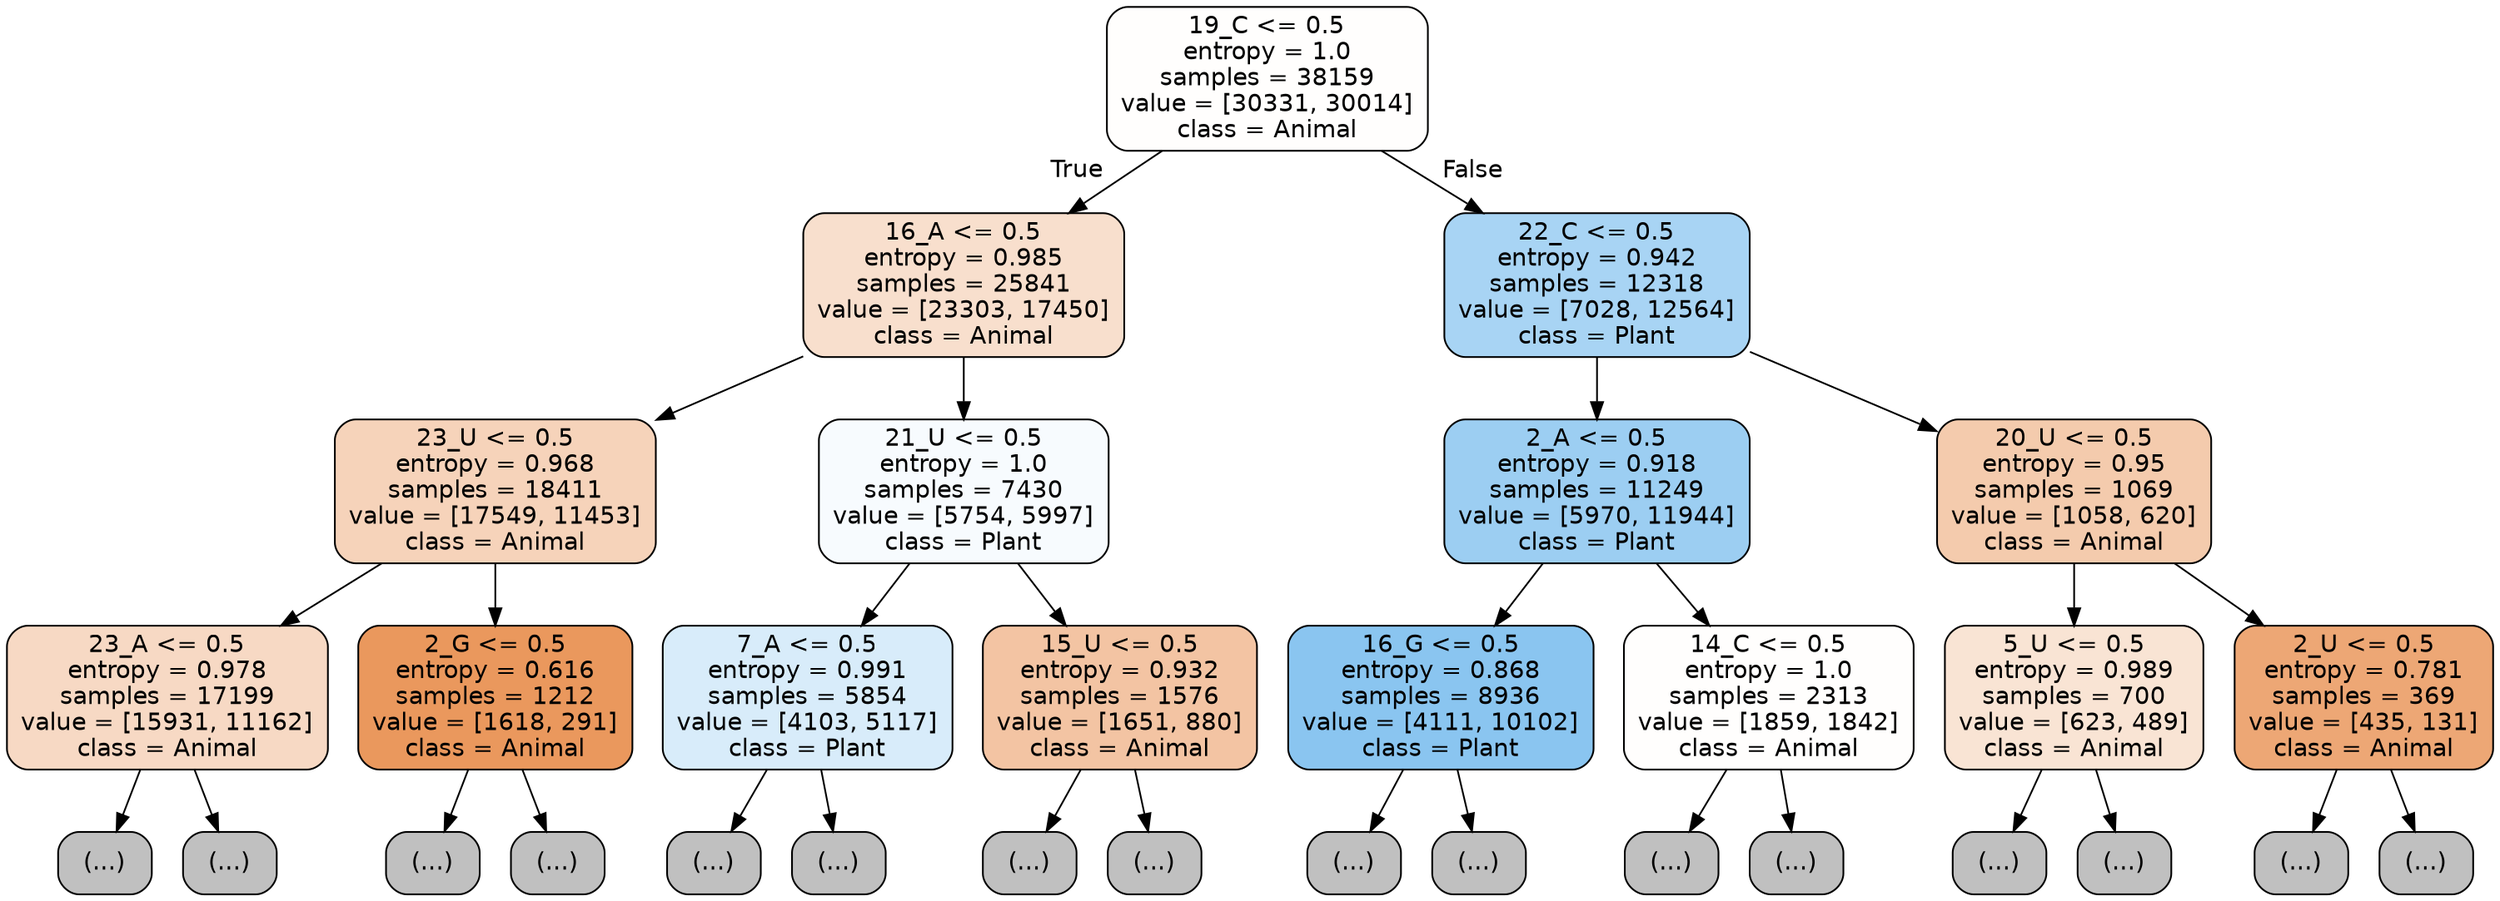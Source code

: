digraph Tree {
node [shape=box, style="filled, rounded", color="black", fontname="helvetica"] ;
edge [fontname="helvetica"] ;
0 [label="19_C <= 0.5\nentropy = 1.0\nsamples = 38159\nvalue = [30331, 30014]\nclass = Animal", fillcolor="#fffefd"] ;
1 [label="16_A <= 0.5\nentropy = 0.985\nsamples = 25841\nvalue = [23303, 17450]\nclass = Animal", fillcolor="#f8dfcd"] ;
0 -> 1 [labeldistance=2.5, labelangle=45, headlabel="True"] ;
2 [label="23_U <= 0.5\nentropy = 0.968\nsamples = 18411\nvalue = [17549, 11453]\nclass = Animal", fillcolor="#f6d3ba"] ;
1 -> 2 ;
3 [label="23_A <= 0.5\nentropy = 0.978\nsamples = 17199\nvalue = [15931, 11162]\nclass = Animal", fillcolor="#f7d9c4"] ;
2 -> 3 ;
4 [label="(...)", fillcolor="#C0C0C0"] ;
3 -> 4 ;
8831 [label="(...)", fillcolor="#C0C0C0"] ;
3 -> 8831 ;
9248 [label="2_G <= 0.5\nentropy = 0.616\nsamples = 1212\nvalue = [1618, 291]\nclass = Animal", fillcolor="#ea985d"] ;
2 -> 9248 ;
9249 [label="(...)", fillcolor="#C0C0C0"] ;
9248 -> 9249 ;
9568 [label="(...)", fillcolor="#C0C0C0"] ;
9248 -> 9568 ;
9693 [label="21_U <= 0.5\nentropy = 1.0\nsamples = 7430\nvalue = [5754, 5997]\nclass = Plant", fillcolor="#f7fbfe"] ;
1 -> 9693 ;
9694 [label="7_A <= 0.5\nentropy = 0.991\nsamples = 5854\nvalue = [4103, 5117]\nclass = Plant", fillcolor="#d8ecfa"] ;
9693 -> 9694 ;
9695 [label="(...)", fillcolor="#C0C0C0"] ;
9694 -> 9695 ;
11510 [label="(...)", fillcolor="#C0C0C0"] ;
9694 -> 11510 ;
12161 [label="15_U <= 0.5\nentropy = 0.932\nsamples = 1576\nvalue = [1651, 880]\nclass = Animal", fillcolor="#f3c4a3"] ;
9693 -> 12161 ;
12162 [label="(...)", fillcolor="#C0C0C0"] ;
12161 -> 12162 ;
12657 [label="(...)", fillcolor="#C0C0C0"] ;
12161 -> 12657 ;
12786 [label="22_C <= 0.5\nentropy = 0.942\nsamples = 12318\nvalue = [7028, 12564]\nclass = Plant", fillcolor="#a8d4f4"] ;
0 -> 12786 [labeldistance=2.5, labelangle=-45, headlabel="False"] ;
12787 [label="2_A <= 0.5\nentropy = 0.918\nsamples = 11249\nvalue = [5970, 11944]\nclass = Plant", fillcolor="#9ccef2"] ;
12786 -> 12787 ;
12788 [label="16_G <= 0.5\nentropy = 0.868\nsamples = 8936\nvalue = [4111, 10102]\nclass = Plant", fillcolor="#8ac5f0"] ;
12787 -> 12788 ;
12789 [label="(...)", fillcolor="#C0C0C0"] ;
12788 -> 12789 ;
14794 [label="(...)", fillcolor="#C0C0C0"] ;
12788 -> 14794 ;
15487 [label="14_C <= 0.5\nentropy = 1.0\nsamples = 2313\nvalue = [1859, 1842]\nclass = Animal", fillcolor="#fffefd"] ;
12787 -> 15487 ;
15488 [label="(...)", fillcolor="#C0C0C0"] ;
15487 -> 15488 ;
16161 [label="(...)", fillcolor="#C0C0C0"] ;
15487 -> 16161 ;
16346 [label="20_U <= 0.5\nentropy = 0.95\nsamples = 1069\nvalue = [1058, 620]\nclass = Animal", fillcolor="#f4cbad"] ;
12786 -> 16346 ;
16347 [label="5_U <= 0.5\nentropy = 0.989\nsamples = 700\nvalue = [623, 489]\nclass = Animal", fillcolor="#f9e4d4"] ;
16346 -> 16347 ;
16348 [label="(...)", fillcolor="#C0C0C0"] ;
16347 -> 16348 ;
16673 [label="(...)", fillcolor="#C0C0C0"] ;
16347 -> 16673 ;
16776 [label="2_U <= 0.5\nentropy = 0.781\nsamples = 369\nvalue = [435, 131]\nclass = Animal", fillcolor="#eda775"] ;
16346 -> 16776 ;
16777 [label="(...)", fillcolor="#C0C0C0"] ;
16776 -> 16777 ;
16912 [label="(...)", fillcolor="#C0C0C0"] ;
16776 -> 16912 ;
}